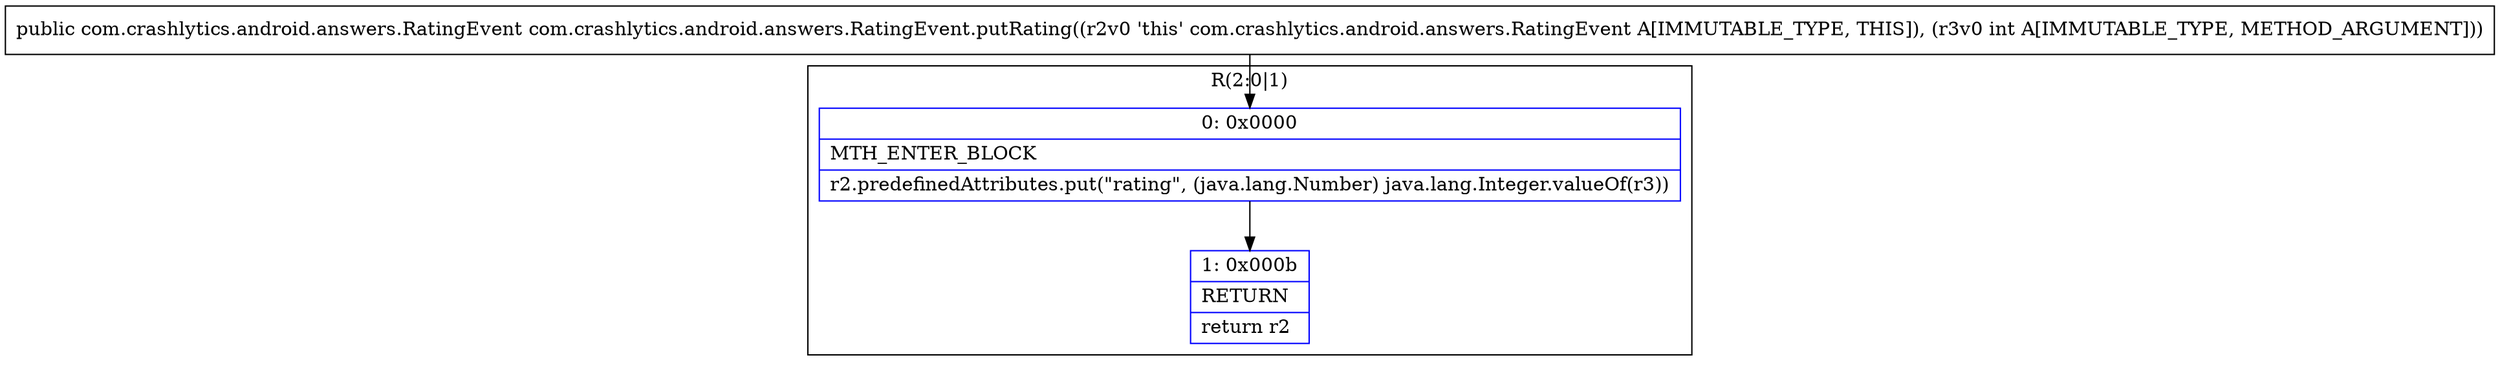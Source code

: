 digraph "CFG forcom.crashlytics.android.answers.RatingEvent.putRating(I)Lcom\/crashlytics\/android\/answers\/RatingEvent;" {
subgraph cluster_Region_271782393 {
label = "R(2:0|1)";
node [shape=record,color=blue];
Node_0 [shape=record,label="{0\:\ 0x0000|MTH_ENTER_BLOCK\l|r2.predefinedAttributes.put(\"rating\", (java.lang.Number) java.lang.Integer.valueOf(r3))\l}"];
Node_1 [shape=record,label="{1\:\ 0x000b|RETURN\l|return r2\l}"];
}
MethodNode[shape=record,label="{public com.crashlytics.android.answers.RatingEvent com.crashlytics.android.answers.RatingEvent.putRating((r2v0 'this' com.crashlytics.android.answers.RatingEvent A[IMMUTABLE_TYPE, THIS]), (r3v0 int A[IMMUTABLE_TYPE, METHOD_ARGUMENT])) }"];
MethodNode -> Node_0;
Node_0 -> Node_1;
}

